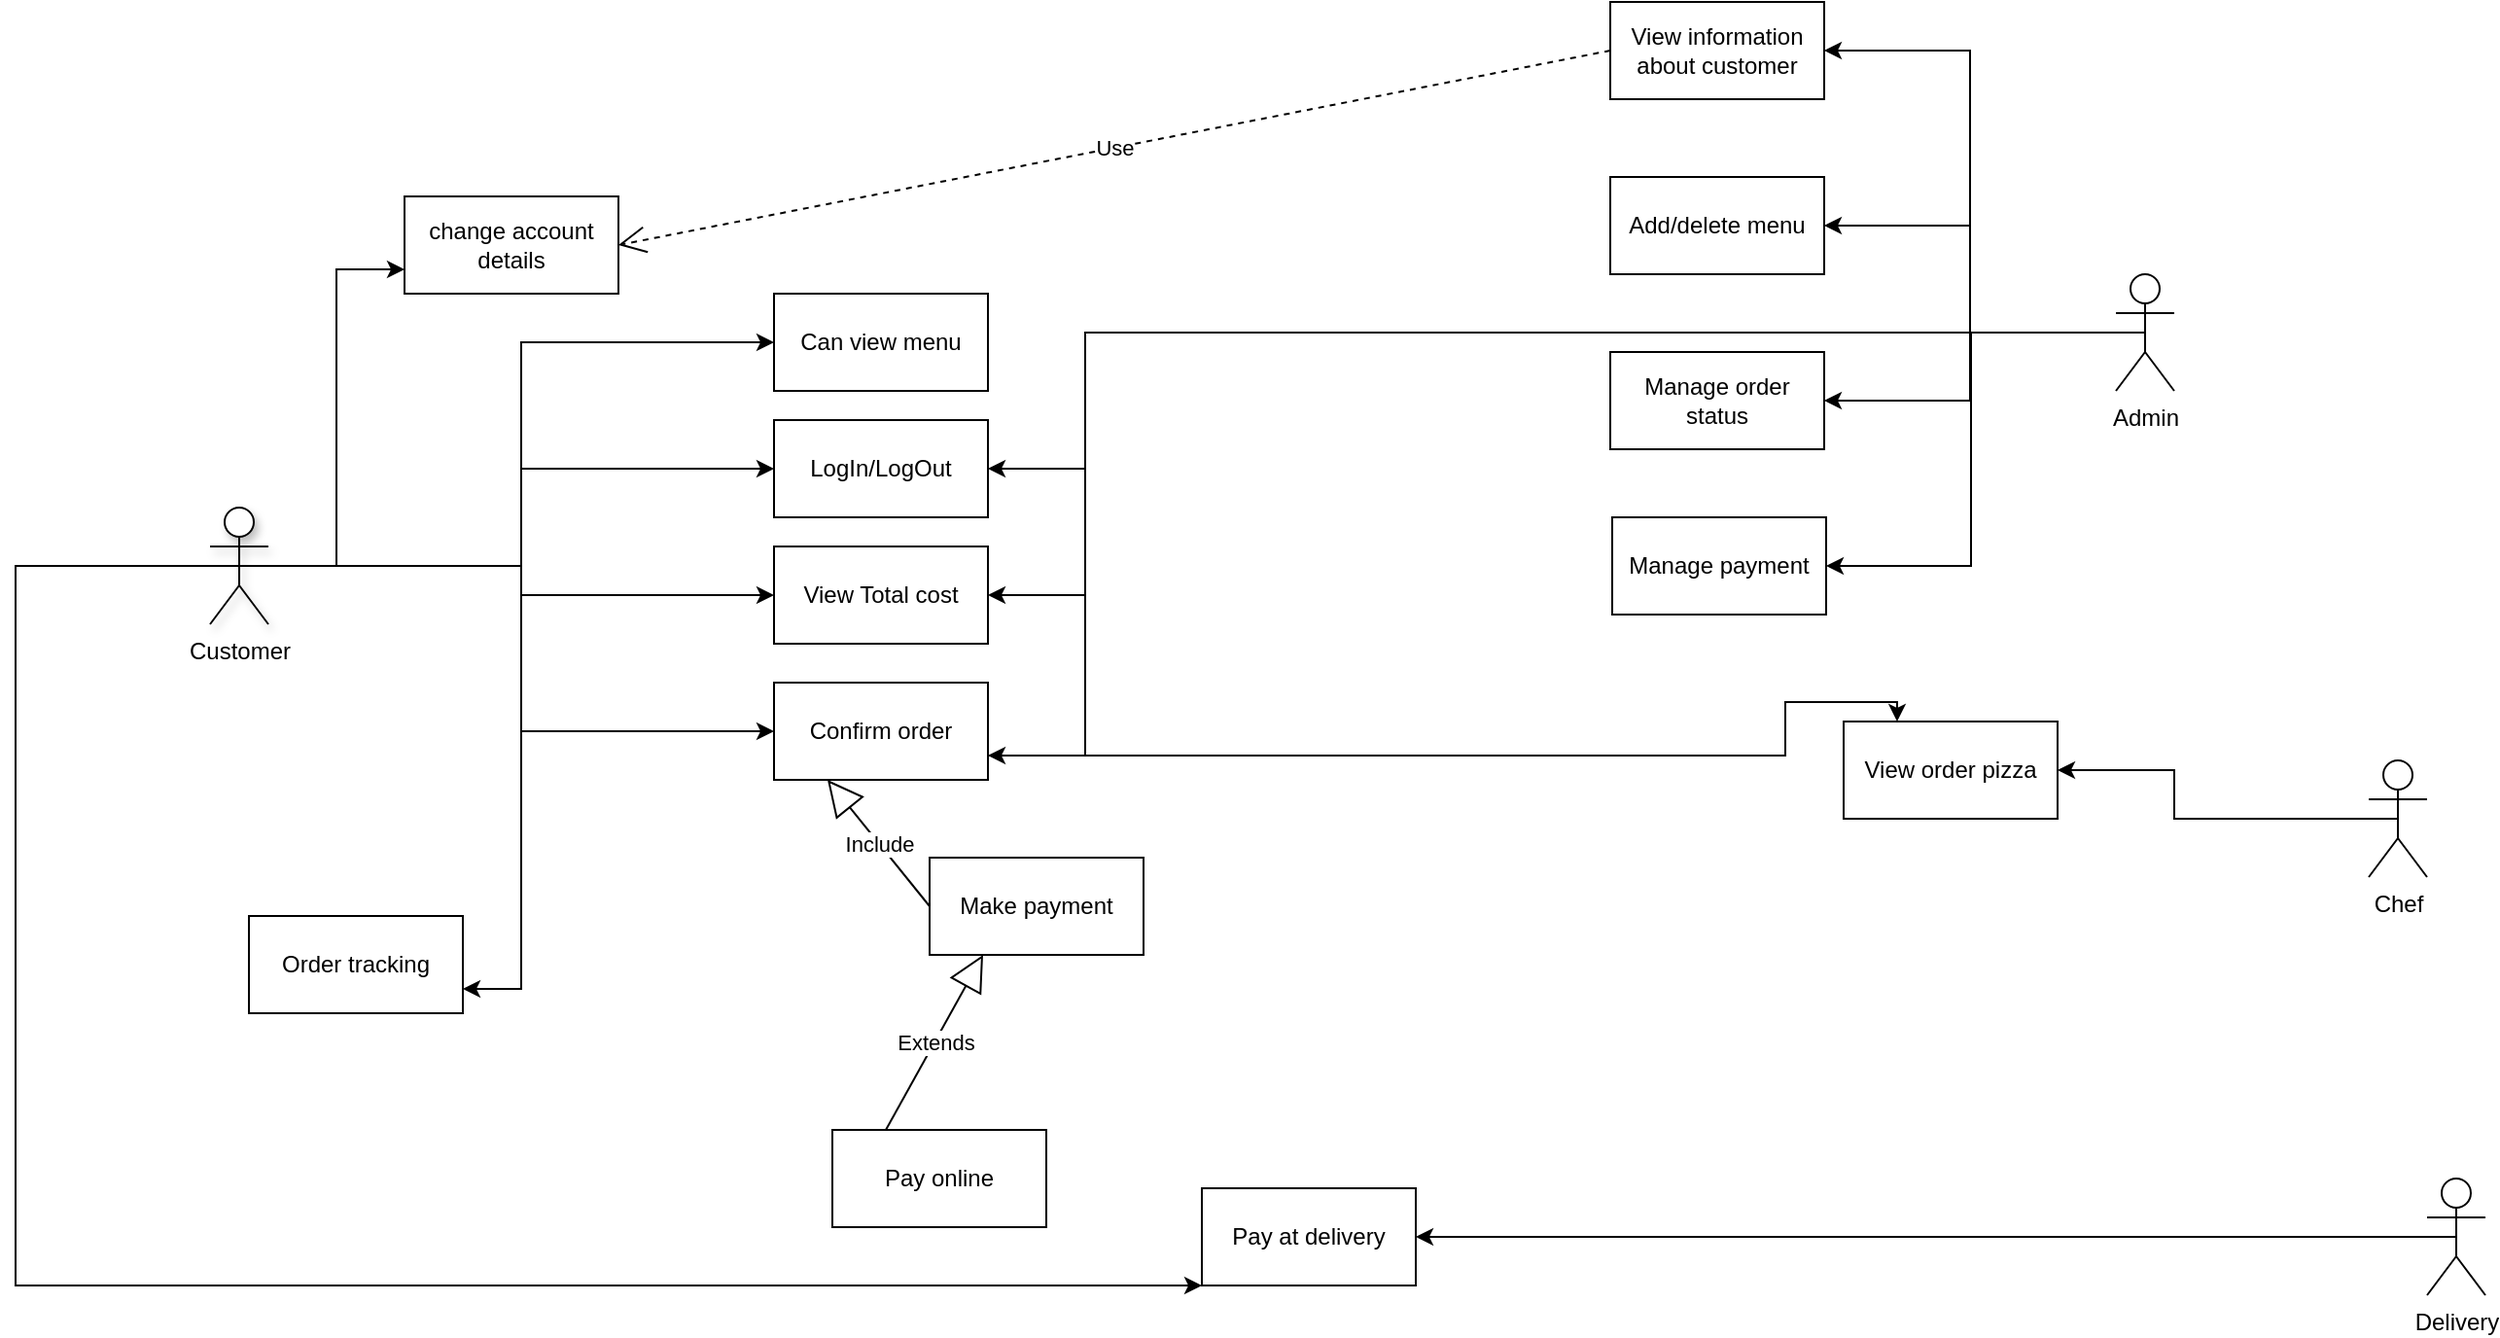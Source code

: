 <mxfile version="23.1.5" type="device">
  <diagram name="Страница — 1" id="-4foGBL82DfZhTuQvTrE">
    <mxGraphModel dx="1918" dy="1131" grid="1" gridSize="10" guides="1" tooltips="1" connect="1" arrows="1" fold="1" page="0" pageScale="1" pageWidth="827" pageHeight="1169" math="0" shadow="0">
      <root>
        <mxCell id="0" />
        <mxCell id="1" parent="0" />
        <mxCell id="QQ7wox9QXcFySWgnAwQ0-5" value="Can view menu" style="html=1;whiteSpace=wrap;" parent="1" vertex="1">
          <mxGeometry x="230" y="40" width="110" height="50" as="geometry" />
        </mxCell>
        <mxCell id="QQ7wox9QXcFySWgnAwQ0-6" value="LogIn/LogOut" style="html=1;whiteSpace=wrap;" parent="1" vertex="1">
          <mxGeometry x="230" y="105" width="110" height="50" as="geometry" />
        </mxCell>
        <mxCell id="QQ7wox9QXcFySWgnAwQ0-7" value="View Total cost" style="html=1;whiteSpace=wrap;" parent="1" vertex="1">
          <mxGeometry x="230" y="170" width="110" height="50" as="geometry" />
        </mxCell>
        <mxCell id="V1yRETbzLS7BBnIPKAQi-2" style="edgeStyle=orthogonalEdgeStyle;rounded=0;orthogonalLoop=1;jettySize=auto;html=1;exitX=1;exitY=0.75;exitDx=0;exitDy=0;entryX=0.25;entryY=0;entryDx=0;entryDy=0;" edge="1" parent="1" source="QQ7wox9QXcFySWgnAwQ0-8" target="QQ7wox9QXcFySWgnAwQ0-64">
          <mxGeometry relative="1" as="geometry">
            <mxPoint x="730" y="290" as="targetPoint" />
            <Array as="points">
              <mxPoint x="750" y="278" />
              <mxPoint x="750" y="250" />
              <mxPoint x="808" y="250" />
            </Array>
          </mxGeometry>
        </mxCell>
        <mxCell id="QQ7wox9QXcFySWgnAwQ0-8" value="Confirm order" style="html=1;whiteSpace=wrap;" parent="1" vertex="1">
          <mxGeometry x="230" y="240" width="110" height="50" as="geometry" />
        </mxCell>
        <mxCell id="QQ7wox9QXcFySWgnAwQ0-9" value="Order tracking" style="html=1;whiteSpace=wrap;" parent="1" vertex="1">
          <mxGeometry x="-40" y="360" width="110" height="50" as="geometry" />
        </mxCell>
        <mxCell id="QQ7wox9QXcFySWgnAwQ0-10" value="Make payment" style="html=1;whiteSpace=wrap;" parent="1" vertex="1">
          <mxGeometry x="310" y="330" width="110" height="50" as="geometry" />
        </mxCell>
        <mxCell id="QQ7wox9QXcFySWgnAwQ0-11" value="Pay online" style="html=1;whiteSpace=wrap;" parent="1" vertex="1">
          <mxGeometry x="260" y="470" width="110" height="50" as="geometry" />
        </mxCell>
        <mxCell id="QQ7wox9QXcFySWgnAwQ0-12" value="Pay at delivery" style="html=1;whiteSpace=wrap;" parent="1" vertex="1">
          <mxGeometry x="450" y="500" width="110" height="50" as="geometry" />
        </mxCell>
        <mxCell id="QQ7wox9QXcFySWgnAwQ0-27" value="Include" style="endArrow=block;endSize=16;endFill=0;html=1;rounded=0;exitX=0;exitY=0.5;exitDx=0;exitDy=0;entryX=0.25;entryY=1;entryDx=0;entryDy=0;" parent="1" source="QQ7wox9QXcFySWgnAwQ0-10" target="QQ7wox9QXcFySWgnAwQ0-8" edge="1">
          <mxGeometry x="-0.003" width="160" relative="1" as="geometry">
            <mxPoint x="150" y="340" as="sourcePoint" />
            <mxPoint x="310" y="340" as="targetPoint" />
            <mxPoint as="offset" />
          </mxGeometry>
        </mxCell>
        <mxCell id="QQ7wox9QXcFySWgnAwQ0-28" value="Extends" style="endArrow=block;endSize=16;endFill=0;html=1;rounded=0;exitX=0.25;exitY=0;exitDx=0;exitDy=0;entryX=0.25;entryY=1;entryDx=0;entryDy=0;" parent="1" source="QQ7wox9QXcFySWgnAwQ0-11" target="QQ7wox9QXcFySWgnAwQ0-10" edge="1">
          <mxGeometry width="160" relative="1" as="geometry">
            <mxPoint x="150" y="340" as="sourcePoint" />
            <mxPoint x="310" y="340" as="targetPoint" />
          </mxGeometry>
        </mxCell>
        <mxCell id="QQ7wox9QXcFySWgnAwQ0-31" value="change account details" style="html=1;whiteSpace=wrap;" parent="1" vertex="1">
          <mxGeometry x="40" y="-10" width="110" height="50" as="geometry" />
        </mxCell>
        <mxCell id="QQ7wox9QXcFySWgnAwQ0-37" style="edgeStyle=orthogonalEdgeStyle;rounded=0;orthogonalLoop=1;jettySize=auto;html=1;exitX=0.5;exitY=0.5;exitDx=0;exitDy=0;exitPerimeter=0;entryX=0;entryY=0.75;entryDx=0;entryDy=0;" parent="1" source="QQ7wox9QXcFySWgnAwQ0-33" target="QQ7wox9QXcFySWgnAwQ0-31" edge="1">
          <mxGeometry relative="1" as="geometry" />
        </mxCell>
        <mxCell id="QQ7wox9QXcFySWgnAwQ0-38" style="edgeStyle=orthogonalEdgeStyle;rounded=0;orthogonalLoop=1;jettySize=auto;html=1;exitX=0.5;exitY=0.5;exitDx=0;exitDy=0;exitPerimeter=0;entryX=0;entryY=0.5;entryDx=0;entryDy=0;" parent="1" source="QQ7wox9QXcFySWgnAwQ0-33" target="QQ7wox9QXcFySWgnAwQ0-5" edge="1">
          <mxGeometry relative="1" as="geometry" />
        </mxCell>
        <mxCell id="QQ7wox9QXcFySWgnAwQ0-39" style="edgeStyle=orthogonalEdgeStyle;rounded=0;orthogonalLoop=1;jettySize=auto;html=1;exitX=0.5;exitY=0.5;exitDx=0;exitDy=0;exitPerimeter=0;entryX=0;entryY=0.5;entryDx=0;entryDy=0;" parent="1" source="QQ7wox9QXcFySWgnAwQ0-33" target="QQ7wox9QXcFySWgnAwQ0-6" edge="1">
          <mxGeometry relative="1" as="geometry" />
        </mxCell>
        <mxCell id="QQ7wox9QXcFySWgnAwQ0-40" style="edgeStyle=orthogonalEdgeStyle;rounded=0;orthogonalLoop=1;jettySize=auto;html=1;exitX=0.5;exitY=0.5;exitDx=0;exitDy=0;exitPerimeter=0;entryX=0;entryY=0.5;entryDx=0;entryDy=0;" parent="1" source="QQ7wox9QXcFySWgnAwQ0-33" target="QQ7wox9QXcFySWgnAwQ0-7" edge="1">
          <mxGeometry relative="1" as="geometry" />
        </mxCell>
        <mxCell id="QQ7wox9QXcFySWgnAwQ0-41" style="edgeStyle=orthogonalEdgeStyle;rounded=0;orthogonalLoop=1;jettySize=auto;html=1;exitX=0.5;exitY=0.5;exitDx=0;exitDy=0;exitPerimeter=0;entryX=0;entryY=0.5;entryDx=0;entryDy=0;" parent="1" source="QQ7wox9QXcFySWgnAwQ0-33" target="QQ7wox9QXcFySWgnAwQ0-8" edge="1">
          <mxGeometry relative="1" as="geometry" />
        </mxCell>
        <mxCell id="QQ7wox9QXcFySWgnAwQ0-43" style="edgeStyle=orthogonalEdgeStyle;rounded=0;orthogonalLoop=1;jettySize=auto;html=1;exitX=0.5;exitY=0.5;exitDx=0;exitDy=0;exitPerimeter=0;entryX=1;entryY=0.75;entryDx=0;entryDy=0;" parent="1" source="QQ7wox9QXcFySWgnAwQ0-33" target="QQ7wox9QXcFySWgnAwQ0-9" edge="1">
          <mxGeometry relative="1" as="geometry">
            <Array as="points">
              <mxPoint x="100" y="180" />
              <mxPoint x="100" y="397" />
            </Array>
          </mxGeometry>
        </mxCell>
        <mxCell id="V1yRETbzLS7BBnIPKAQi-1" style="edgeStyle=orthogonalEdgeStyle;rounded=0;orthogonalLoop=1;jettySize=auto;html=1;exitX=0.5;exitY=0.5;exitDx=0;exitDy=0;exitPerimeter=0;entryX=0;entryY=1;entryDx=0;entryDy=0;" edge="1" parent="1" source="QQ7wox9QXcFySWgnAwQ0-33" target="QQ7wox9QXcFySWgnAwQ0-12">
          <mxGeometry relative="1" as="geometry">
            <Array as="points">
              <mxPoint x="-160" y="180" />
              <mxPoint x="-160" y="550" />
            </Array>
          </mxGeometry>
        </mxCell>
        <object label="Customer" id="QQ7wox9QXcFySWgnAwQ0-33">
          <mxCell style="shape=umlActor;verticalLabelPosition=bottom;verticalAlign=top;html=1;shadow=1;" parent="1" vertex="1">
            <mxGeometry x="-60" y="150" width="30" height="60" as="geometry" />
          </mxCell>
        </object>
        <mxCell id="QQ7wox9QXcFySWgnAwQ0-50" style="edgeStyle=orthogonalEdgeStyle;rounded=0;orthogonalLoop=1;jettySize=auto;html=1;exitX=0.5;exitY=0.5;exitDx=0;exitDy=0;exitPerimeter=0;entryX=1;entryY=0.5;entryDx=0;entryDy=0;" parent="1" source="QQ7wox9QXcFySWgnAwQ0-44" target="QQ7wox9QXcFySWgnAwQ0-47" edge="1">
          <mxGeometry relative="1" as="geometry" />
        </mxCell>
        <mxCell id="QQ7wox9QXcFySWgnAwQ0-51" style="edgeStyle=orthogonalEdgeStyle;rounded=0;orthogonalLoop=1;jettySize=auto;html=1;exitX=0.5;exitY=0.5;exitDx=0;exitDy=0;exitPerimeter=0;entryX=1;entryY=0.5;entryDx=0;entryDy=0;" parent="1" source="QQ7wox9QXcFySWgnAwQ0-44" target="QQ7wox9QXcFySWgnAwQ0-48" edge="1">
          <mxGeometry relative="1" as="geometry" />
        </mxCell>
        <mxCell id="QQ7wox9QXcFySWgnAwQ0-52" style="edgeStyle=orthogonalEdgeStyle;rounded=0;orthogonalLoop=1;jettySize=auto;html=1;exitX=0.5;exitY=0.5;exitDx=0;exitDy=0;exitPerimeter=0;entryX=1;entryY=0.5;entryDx=0;entryDy=0;" parent="1" source="QQ7wox9QXcFySWgnAwQ0-44" target="QQ7wox9QXcFySWgnAwQ0-49" edge="1">
          <mxGeometry relative="1" as="geometry" />
        </mxCell>
        <mxCell id="QQ7wox9QXcFySWgnAwQ0-53" style="edgeStyle=orthogonalEdgeStyle;rounded=0;orthogonalLoop=1;jettySize=auto;html=1;exitX=0.5;exitY=0.5;exitDx=0;exitDy=0;exitPerimeter=0;entryX=1;entryY=0.5;entryDx=0;entryDy=0;" parent="1" source="QQ7wox9QXcFySWgnAwQ0-44" target="QQ7wox9QXcFySWgnAwQ0-6" edge="1">
          <mxGeometry relative="1" as="geometry">
            <Array as="points">
              <mxPoint x="875" y="60" />
              <mxPoint x="390" y="60" />
              <mxPoint x="390" y="130" />
            </Array>
          </mxGeometry>
        </mxCell>
        <mxCell id="QQ7wox9QXcFySWgnAwQ0-56" style="edgeStyle=orthogonalEdgeStyle;rounded=0;orthogonalLoop=1;jettySize=auto;html=1;exitX=0.5;exitY=0.5;exitDx=0;exitDy=0;exitPerimeter=0;entryX=1;entryY=0.5;entryDx=0;entryDy=0;" parent="1" source="QQ7wox9QXcFySWgnAwQ0-44" target="QQ7wox9QXcFySWgnAwQ0-7" edge="1">
          <mxGeometry relative="1" as="geometry">
            <Array as="points">
              <mxPoint x="390" y="60" />
              <mxPoint x="390" y="195" />
            </Array>
          </mxGeometry>
        </mxCell>
        <mxCell id="QQ7wox9QXcFySWgnAwQ0-57" style="edgeStyle=orthogonalEdgeStyle;rounded=0;orthogonalLoop=1;jettySize=auto;html=1;exitX=0.5;exitY=0.5;exitDx=0;exitDy=0;exitPerimeter=0;entryX=1;entryY=0.75;entryDx=0;entryDy=0;" parent="1" source="QQ7wox9QXcFySWgnAwQ0-44" target="QQ7wox9QXcFySWgnAwQ0-8" edge="1">
          <mxGeometry relative="1" as="geometry">
            <Array as="points">
              <mxPoint x="390" y="60" />
              <mxPoint x="390" y="277" />
            </Array>
          </mxGeometry>
        </mxCell>
        <mxCell id="QQ7wox9QXcFySWgnAwQ0-73" style="edgeStyle=orthogonalEdgeStyle;rounded=0;orthogonalLoop=1;jettySize=auto;html=1;exitX=0.5;exitY=0.5;exitDx=0;exitDy=0;exitPerimeter=0;entryX=1;entryY=0.5;entryDx=0;entryDy=0;" parent="1" source="QQ7wox9QXcFySWgnAwQ0-44" target="QQ7wox9QXcFySWgnAwQ0-72" edge="1">
          <mxGeometry relative="1" as="geometry" />
        </mxCell>
        <mxCell id="QQ7wox9QXcFySWgnAwQ0-44" value="Admin" style="shape=umlActor;verticalLabelPosition=bottom;verticalAlign=top;html=1;" parent="1" vertex="1">
          <mxGeometry x="920" y="30" width="30" height="60" as="geometry" />
        </mxCell>
        <mxCell id="QQ7wox9QXcFySWgnAwQ0-47" value="Add/delete menu" style="html=1;whiteSpace=wrap;" parent="1" vertex="1">
          <mxGeometry x="660" y="-20" width="110" height="50" as="geometry" />
        </mxCell>
        <mxCell id="QQ7wox9QXcFySWgnAwQ0-48" value="Manage order status" style="html=1;whiteSpace=wrap;" parent="1" vertex="1">
          <mxGeometry x="660" y="70" width="110" height="50" as="geometry" />
        </mxCell>
        <mxCell id="QQ7wox9QXcFySWgnAwQ0-49" value="Manage payment" style="html=1;whiteSpace=wrap;" parent="1" vertex="1">
          <mxGeometry x="661" y="155" width="110" height="50" as="geometry" />
        </mxCell>
        <mxCell id="QQ7wox9QXcFySWgnAwQ0-61" style="edgeStyle=orthogonalEdgeStyle;rounded=0;orthogonalLoop=1;jettySize=auto;html=1;exitX=0.5;exitY=0.5;exitDx=0;exitDy=0;exitPerimeter=0;entryX=1;entryY=0.5;entryDx=0;entryDy=0;" parent="1" source="QQ7wox9QXcFySWgnAwQ0-58" target="QQ7wox9QXcFySWgnAwQ0-12" edge="1">
          <mxGeometry relative="1" as="geometry">
            <Array as="points">
              <mxPoint x="1065" y="525" />
            </Array>
          </mxGeometry>
        </mxCell>
        <mxCell id="QQ7wox9QXcFySWgnAwQ0-58" value="Delivery" style="shape=umlActor;verticalLabelPosition=bottom;verticalAlign=top;html=1;" parent="1" vertex="1">
          <mxGeometry x="1080" y="495" width="30" height="60" as="geometry" />
        </mxCell>
        <mxCell id="QQ7wox9QXcFySWgnAwQ0-69" style="edgeStyle=orthogonalEdgeStyle;rounded=0;orthogonalLoop=1;jettySize=auto;html=1;exitX=0.5;exitY=0.5;exitDx=0;exitDy=0;exitPerimeter=0;" parent="1" source="QQ7wox9QXcFySWgnAwQ0-63" target="QQ7wox9QXcFySWgnAwQ0-64" edge="1">
          <mxGeometry relative="1" as="geometry">
            <Array as="points">
              <mxPoint x="950" y="310" />
              <mxPoint x="950" y="285" />
            </Array>
          </mxGeometry>
        </mxCell>
        <mxCell id="QQ7wox9QXcFySWgnAwQ0-63" value="Chef" style="shape=umlActor;verticalLabelPosition=bottom;verticalAlign=top;html=1;" parent="1" vertex="1">
          <mxGeometry x="1050" y="280" width="30" height="60" as="geometry" />
        </mxCell>
        <mxCell id="QQ7wox9QXcFySWgnAwQ0-64" value="View order pizza" style="html=1;whiteSpace=wrap;" parent="1" vertex="1">
          <mxGeometry x="780" y="260" width="110" height="50" as="geometry" />
        </mxCell>
        <mxCell id="QQ7wox9QXcFySWgnAwQ0-72" value="View information about customer" style="html=1;whiteSpace=wrap;" parent="1" vertex="1">
          <mxGeometry x="660" y="-110" width="110" height="50" as="geometry" />
        </mxCell>
        <mxCell id="QQ7wox9QXcFySWgnAwQ0-74" value="Use" style="endArrow=open;endSize=12;dashed=1;html=1;rounded=0;exitX=0;exitY=0.5;exitDx=0;exitDy=0;entryX=1;entryY=0.5;entryDx=0;entryDy=0;" parent="1" source="QQ7wox9QXcFySWgnAwQ0-72" target="QQ7wox9QXcFySWgnAwQ0-31" edge="1">
          <mxGeometry width="160" relative="1" as="geometry">
            <mxPoint x="540" y="260" as="sourcePoint" />
            <mxPoint x="700" y="260" as="targetPoint" />
          </mxGeometry>
        </mxCell>
      </root>
    </mxGraphModel>
  </diagram>
</mxfile>
